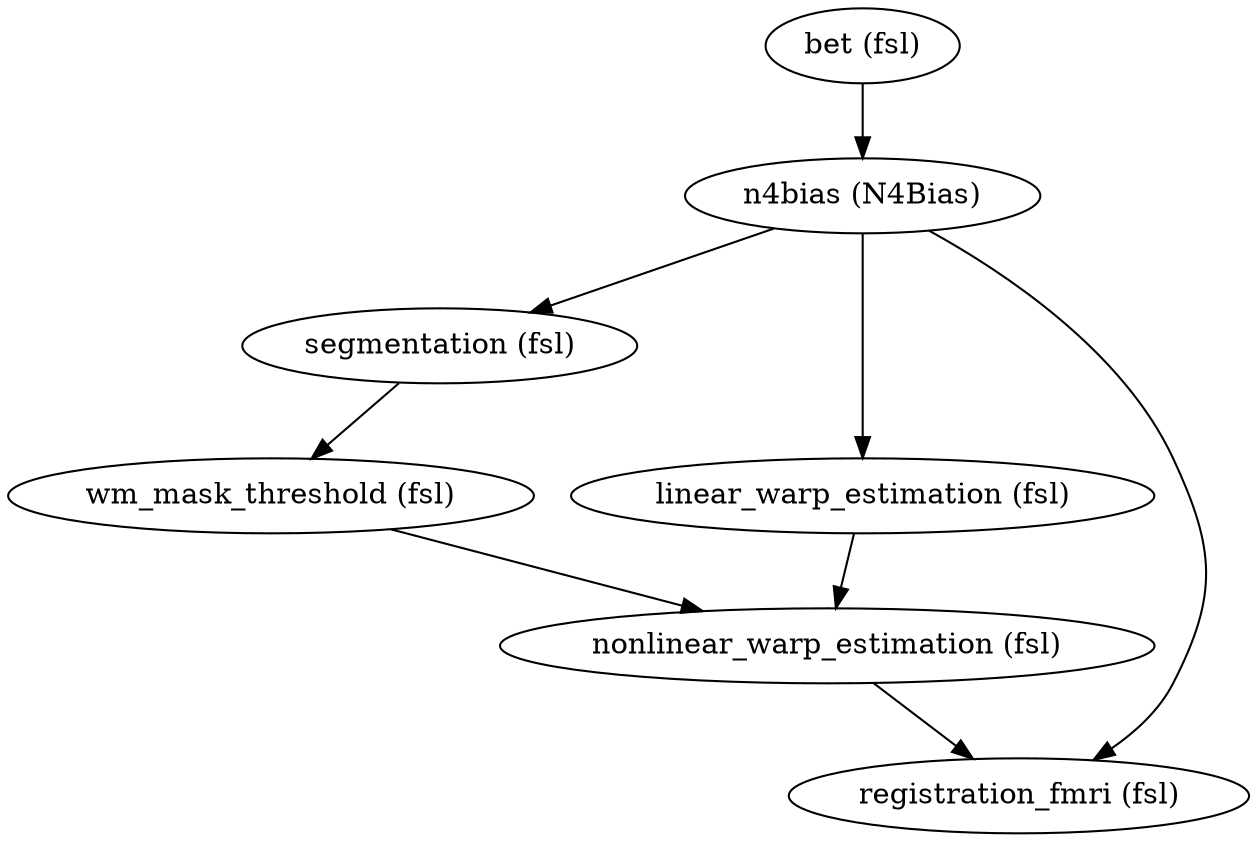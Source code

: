strict digraph  {
"bet (fsl)";
"n4bias (N4Bias)";
"segmentation (fsl)";
"linear_warp_estimation (fsl)";
"registration_fmri (fsl)";
"wm_mask_threshold (fsl)";
"nonlinear_warp_estimation (fsl)";
"bet (fsl)" -> "n4bias (N4Bias)";
"n4bias (N4Bias)" -> "segmentation (fsl)";
"n4bias (N4Bias)" -> "linear_warp_estimation (fsl)";
"n4bias (N4Bias)" -> "registration_fmri (fsl)";
"segmentation (fsl)" -> "wm_mask_threshold (fsl)";
"linear_warp_estimation (fsl)" -> "nonlinear_warp_estimation (fsl)";
"wm_mask_threshold (fsl)" -> "nonlinear_warp_estimation (fsl)";
"nonlinear_warp_estimation (fsl)" -> "registration_fmri (fsl)";
}
